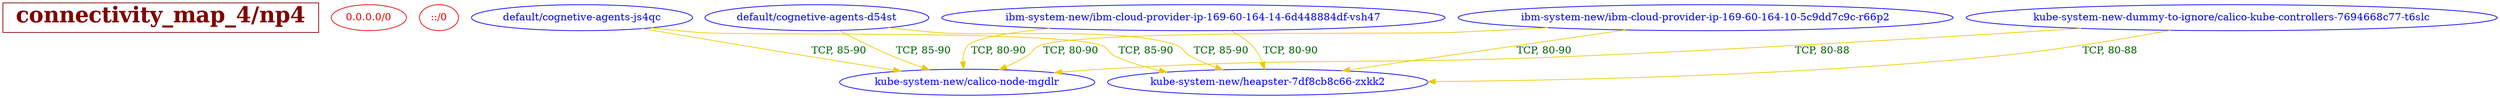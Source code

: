 // The Connectivity Graph of np4
digraph np4 {
	HEADER [shape="box" label=< <B>connectivity_map_4/np4</B> > fontsize=30 color=webmaroon fontcolor=webmaroon];
	"0.0.0.0/0" [label="0.0.0.0/0" color="red2" fontcolor="red2"]
	"::/0" [label="::/0" color="red2" fontcolor="red2"]
	"default/cognetive-agents-d54st" [label="default/cognetive-agents-d54st" color="blue" fontcolor="blue"]
	"default/cognetive-agents-js4qc" [label="default/cognetive-agents-js4qc" color="blue" fontcolor="blue"]
	"ibm-system-new/ibm-cloud-provider-ip-169-60-164-10-5c9dd7c9c-r66p2" [label="ibm-system-new/ibm-cloud-provider-ip-169-60-164-10-5c9dd7c9c-r66p2" color="blue" fontcolor="blue"]
	"ibm-system-new/ibm-cloud-provider-ip-169-60-164-14-6d448884df-vsh47" [label="ibm-system-new/ibm-cloud-provider-ip-169-60-164-14-6d448884df-vsh47" color="blue" fontcolor="blue"]
	"kube-system-new-dummy-to-ignore/calico-kube-controllers-7694668c77-t6slc" [label="kube-system-new-dummy-to-ignore/calico-kube-controllers-7694668c77-t6slc" color="blue" fontcolor="blue"]
	"kube-system-new/calico-node-mgdlr" [label="kube-system-new/calico-node-mgdlr" color="blue" fontcolor="blue"]
	"kube-system-new/heapster-7df8cb8c66-zxkk2" [label="kube-system-new/heapster-7df8cb8c66-zxkk2" color="blue" fontcolor="blue"]
	"default/cognetive-agents-d54st" -> "kube-system-new/calico-node-mgdlr" [label=" TCP, 85-90" color="gold2" fontcolor="darkgreen"]
	"default/cognetive-agents-d54st" -> "kube-system-new/heapster-7df8cb8c66-zxkk2" [label=" TCP, 85-90" color="gold2" fontcolor="darkgreen"]
	"default/cognetive-agents-js4qc" -> "kube-system-new/calico-node-mgdlr" [label=" TCP, 85-90" color="gold2" fontcolor="darkgreen"]
	"default/cognetive-agents-js4qc" -> "kube-system-new/heapster-7df8cb8c66-zxkk2" [label=" TCP, 85-90" color="gold2" fontcolor="darkgreen"]
	"ibm-system-new/ibm-cloud-provider-ip-169-60-164-10-5c9dd7c9c-r66p2" -> "kube-system-new/calico-node-mgdlr" [label=" TCP, 80-90" color="gold2" fontcolor="darkgreen"]
	"ibm-system-new/ibm-cloud-provider-ip-169-60-164-10-5c9dd7c9c-r66p2" -> "kube-system-new/heapster-7df8cb8c66-zxkk2" [label=" TCP, 80-90" color="gold2" fontcolor="darkgreen"]
	"ibm-system-new/ibm-cloud-provider-ip-169-60-164-14-6d448884df-vsh47" -> "kube-system-new/calico-node-mgdlr" [label=" TCP, 80-90" color="gold2" fontcolor="darkgreen"]
	"ibm-system-new/ibm-cloud-provider-ip-169-60-164-14-6d448884df-vsh47" -> "kube-system-new/heapster-7df8cb8c66-zxkk2" [label=" TCP, 80-90" color="gold2" fontcolor="darkgreen"]
	"kube-system-new-dummy-to-ignore/calico-kube-controllers-7694668c77-t6slc" -> "kube-system-new/calico-node-mgdlr" [label=" TCP, 80-88" color="gold2" fontcolor="darkgreen"]
	"kube-system-new-dummy-to-ignore/calico-kube-controllers-7694668c77-t6slc" -> "kube-system-new/heapster-7df8cb8c66-zxkk2" [label=" TCP, 80-88" color="gold2" fontcolor="darkgreen"]
}


// The Connectivity Graph of np3
digraph np3 {
	HEADER [shape="box" label=< <B>connectivity_map_4/np3</B> > fontsize=30 color=webmaroon fontcolor=webmaroon];
	"0.0.0.0/0" [label="0.0.0.0/0" color="red2" fontcolor="red2"]
	"::/0" [label="::/0" color="red2" fontcolor="red2"]
	"default/cognetive-agents-d54st" [label="default/cognetive-agents-d54st" color="blue" fontcolor="blue"]
	"default/cognetive-agents-js4qc" [label="default/cognetive-agents-js4qc" color="blue" fontcolor="blue"]
	"ibm-system-new/ibm-cloud-provider-ip-169-60-164-10-5c9dd7c9c-r66p2" [label="ibm-system-new/ibm-cloud-provider-ip-169-60-164-10-5c9dd7c9c-r66p2" color="blue" fontcolor="blue"]
	"ibm-system-new/ibm-cloud-provider-ip-169-60-164-14-6d448884df-vsh47" [label="ibm-system-new/ibm-cloud-provider-ip-169-60-164-14-6d448884df-vsh47" color="blue" fontcolor="blue"]
	"kube-system-new-dummy-to-ignore/calico-kube-controllers-7694668c77-t6slc" [label="kube-system-new-dummy-to-ignore/calico-kube-controllers-7694668c77-t6slc" color="blue" fontcolor="blue"]
	"kube-system-new/calico-node-mgdlr" [label="kube-system-new/calico-node-mgdlr" color="blue" fontcolor="blue"]
	"kube-system-new/heapster-7df8cb8c66-zxkk2" [label="kube-system-new/heapster-7df8cb8c66-zxkk2" color="blue" fontcolor="blue"]
	"default/cognetive-agents-d54st" -> "kube-system-new/calico-node-mgdlr" [label=" TCP, 85-90" color="gold2" fontcolor="darkgreen"]
	"default/cognetive-agents-d54st" -> "kube-system-new/heapster-7df8cb8c66-zxkk2" [label=" TCP, 85-90" color="gold2" fontcolor="darkgreen"]
	"default/cognetive-agents-js4qc" -> "kube-system-new/calico-node-mgdlr" [label=" TCP, 85-90" color="gold2" fontcolor="darkgreen"]
	"default/cognetive-agents-js4qc" -> "kube-system-new/heapster-7df8cb8c66-zxkk2" [label=" TCP, 85-90" color="gold2" fontcolor="darkgreen"]
}


// The Connectivity Graph of np3
digraph np3 {
	HEADER [shape="box" label=< <B>connectivity_map_3/np3</B> > fontsize=30 color=webmaroon fontcolor=webmaroon];
	"0.0.0.0/0" [label="0.0.0.0/0" color="red2" fontcolor="red2"]
	"::/0" [label="::/0" color="red2" fontcolor="red2"]
	"default/cognetive-agents-d54st" [label="default/cognetive-agents-d54st" color="blue" fontcolor="blue"]
	"default/cognetive-agents-js4qc" [label="default/cognetive-agents-js4qc" color="blue" fontcolor="blue"]
	"ibm-system-new/ibm-cloud-provider-ip-169-60-164-10-5c9dd7c9c-r66p2" [label="ibm-system-new/ibm-cloud-provider-ip-169-60-164-10-5c9dd7c9c-r66p2" color="blue" fontcolor="blue"]
	"ibm-system-new/ibm-cloud-provider-ip-169-60-164-14-6d448884df-vsh47" [label="ibm-system-new/ibm-cloud-provider-ip-169-60-164-14-6d448884df-vsh47" color="blue" fontcolor="blue"]
	"kube-system-new-dummy-to-ignore/calico-kube-controllers-7694668c77-t6slc" [label="kube-system-new-dummy-to-ignore/calico-kube-controllers-7694668c77-t6slc" color="blue" fontcolor="blue"]
	"kube-system-new/calico-node-mgdlr" [label="kube-system-new/calico-node-mgdlr" color="blue" fontcolor="blue"]
	"kube-system-new/heapster-7df8cb8c66-zxkk2" [label="kube-system-new/heapster-7df8cb8c66-zxkk2" color="blue" fontcolor="blue"]
	"default/cognetive-agents-d54st" -> "kube-system-new/calico-node-mgdlr" [label=" TCP, 85-90" color="gold2" fontcolor="darkgreen"]
	"default/cognetive-agents-d54st" -> "kube-system-new/heapster-7df8cb8c66-zxkk2" [label=" TCP, 85-90" color="gold2" fontcolor="darkgreen"]
	"default/cognetive-agents-js4qc" -> "kube-system-new/calico-node-mgdlr" [label=" TCP, 85-90" color="gold2" fontcolor="darkgreen"]
	"default/cognetive-agents-js4qc" -> "kube-system-new/heapster-7df8cb8c66-zxkk2" [label=" TCP, 85-90" color="gold2" fontcolor="darkgreen"]
}


